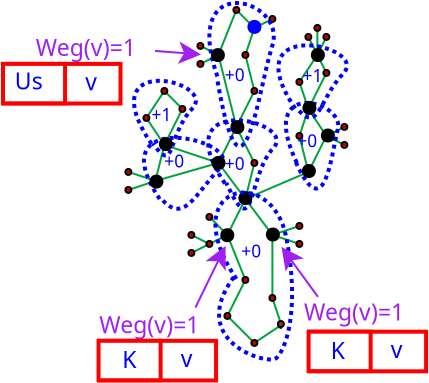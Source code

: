 <?xml version="1.0" encoding="UTF-8"?>
<dia:diagram xmlns:dia="http://www.lysator.liu.se/~alla/dia/">
  <dia:layer name="Background" visible="true" active="true">
    <dia:group>
      <dia:object type="Standard - Polygon" version="0" id="O0">
        <dia:attribute name="obj_pos">
          <dia:point val="6.75,17.1"/>
        </dia:attribute>
        <dia:attribute name="obj_bb">
          <dia:rectangle val="5.339,9.805;8.16,17.164"/>
        </dia:attribute>
        <dia:attribute name="poly_points">
          <dia:point val="6.75,17.1"/>
          <dia:point val="5.4,15.75"/>
          <dia:point val="6.3,13.95"/>
          <dia:point val="5.4,11.7"/>
          <dia:point val="6.3,9.9"/>
          <dia:point val="7.65,11.7"/>
          <dia:point val="7.65,14.85"/>
          <dia:point val="8.1,16.2"/>
        </dia:attribute>
        <dia:attribute name="line_color">
          <dia:color val="#00a33d"/>
        </dia:attribute>
        <dia:attribute name="show_background">
          <dia:boolean val="false"/>
        </dia:attribute>
      </dia:object>
      <dia:object type="Standard - PolyLine" version="0" id="O1">
        <dia:attribute name="obj_pos">
          <dia:point val="9.45,16.65"/>
        </dia:attribute>
        <dia:attribute name="obj_bb">
          <dia:rectangle val="8.072,15.231;9.519,16.713"/>
        </dia:attribute>
        <dia:attribute name="poly_points">
          <dia:point val="9.45,16.65"/>
          <dia:point val="8.1,16.2"/>
          <dia:point val="9.45,15.3"/>
        </dia:attribute>
        <dia:attribute name="line_color">
          <dia:color val="#00a33d"/>
        </dia:attribute>
      </dia:object>
      <dia:object type="Standard - PolyLine" version="0" id="O2">
        <dia:attribute name="obj_pos">
          <dia:point val="9,12.15"/>
        </dia:attribute>
        <dia:attribute name="obj_bb">
          <dia:rectangle val="7.634,11.187;9.063,12.213"/>
        </dia:attribute>
        <dia:attribute name="poly_points">
          <dia:point val="9,12.15"/>
          <dia:point val="7.65,11.7"/>
          <dia:point val="9,11.25"/>
        </dia:attribute>
        <dia:attribute name="line_color">
          <dia:color val="#00a33d"/>
        </dia:attribute>
      </dia:object>
      <dia:object type="Standard - PolyLine" version="0" id="O3">
        <dia:attribute name="obj_pos">
          <dia:point val="3.6,11.7"/>
        </dia:attribute>
        <dia:attribute name="obj_bb">
          <dia:rectangle val="3.533,10.729;5.484,12.195"/>
        </dia:attribute>
        <dia:attribute name="poly_points">
          <dia:point val="3.6,11.7"/>
          <dia:point val="4.5,12.15"/>
          <dia:point val="5.4,11.7"/>
          <dia:point val="4.5,10.8"/>
        </dia:attribute>
        <dia:attribute name="line_color">
          <dia:color val="#00a33d"/>
        </dia:attribute>
      </dia:object>
      <dia:object type="Standard - Line" version="0" id="O4">
        <dia:attribute name="obj_pos">
          <dia:point val="3.6,12.6"/>
        </dia:attribute>
        <dia:attribute name="obj_bb">
          <dia:rectangle val="3.533,12.083;4.567,12.667"/>
        </dia:attribute>
        <dia:attribute name="conn_endpoints">
          <dia:point val="3.6,12.6"/>
          <dia:point val="4.5,12.15"/>
        </dia:attribute>
        <dia:attribute name="numcp">
          <dia:int val="1"/>
        </dia:attribute>
        <dia:attribute name="line_color">
          <dia:color val="#00a33d"/>
        </dia:attribute>
      </dia:object>
      <dia:object type="Standard - PolyLine" version="0" id="O5">
        <dia:attribute name="obj_pos">
          <dia:point val="6.3,9.9"/>
        </dia:attribute>
        <dia:attribute name="obj_bb">
          <dia:rectangle val="4.905,5.287;10.408,9.986"/>
        </dia:attribute>
        <dia:attribute name="poly_points">
          <dia:point val="6.3,9.9"/>
          <dia:point val="4.95,8.1"/>
          <dia:point val="5.85,6.3"/>
          <dia:point val="6.75,8.1"/>
          <dia:point val="6.3,9.9"/>
          <dia:point val="9.45,8.55"/>
          <dia:point val="10.35,6.75"/>
          <dia:point val="9.45,5.4"/>
          <dia:point val="9,6.75"/>
          <dia:point val="9.45,8.55"/>
        </dia:attribute>
        <dia:attribute name="line_color">
          <dia:color val="#00a33d"/>
        </dia:attribute>
      </dia:object>
      <dia:object type="Standard - Polygon" version="0" id="O6">
        <dia:attribute name="obj_pos">
          <dia:point val="4.95,8.1"/>
        </dia:attribute>
        <dia:attribute name="obj_bb">
          <dia:rectangle val="1.73,7.135;5.119,9.072"/>
        </dia:attribute>
        <dia:attribute name="poly_points">
          <dia:point val="4.95,8.1"/>
          <dia:point val="2.25,7.2"/>
          <dia:point val="1.8,9"/>
        </dia:attribute>
        <dia:attribute name="line_color">
          <dia:color val="#00a33d"/>
        </dia:attribute>
        <dia:attribute name="show_background">
          <dia:boolean val="false"/>
        </dia:attribute>
      </dia:object>
      <dia:object type="Standard - PolyLine" version="0" id="O7">
        <dia:attribute name="obj_pos">
          <dia:point val="0.45,8.55"/>
        </dia:attribute>
        <dia:attribute name="obj_bb">
          <dia:rectangle val="0.387,8.487;1.816,9.513"/>
        </dia:attribute>
        <dia:attribute name="poly_points">
          <dia:point val="0.45,8.55"/>
          <dia:point val="1.8,9"/>
          <dia:point val="0.45,9.45"/>
        </dia:attribute>
        <dia:attribute name="line_color">
          <dia:color val="#00a33d"/>
        </dia:attribute>
      </dia:object>
      <dia:object type="Standard - Polygon" version="0" id="O8">
        <dia:attribute name="obj_pos">
          <dia:point val="2.25,7.2"/>
        </dia:attribute>
        <dia:attribute name="obj_bb">
          <dia:rectangle val="1.29,4.421;3.211,7.299"/>
        </dia:attribute>
        <dia:attribute name="poly_points">
          <dia:point val="2.25,7.2"/>
          <dia:point val="3.15,5.4"/>
          <dia:point val="2.25,4.5"/>
          <dia:point val="1.35,5.85"/>
        </dia:attribute>
        <dia:attribute name="line_color">
          <dia:color val="#00a33d"/>
        </dia:attribute>
        <dia:attribute name="show_background">
          <dia:boolean val="false"/>
        </dia:attribute>
      </dia:object>
      <dia:object type="Standard - Polygon" version="0" id="O9">
        <dia:attribute name="obj_pos">
          <dia:point val="5.85,6.3"/>
        </dia:attribute>
        <dia:attribute name="obj_bb">
          <dia:rectangle val="4.898,0.361;6.807,6.443"/>
        </dia:attribute>
        <dia:attribute name="poly_points">
          <dia:point val="5.85,6.3"/>
          <dia:point val="6.75,4.5"/>
          <dia:point val="6.3,2.7"/>
          <dia:point val="6.75,1.35"/>
          <dia:point val="5.85,0.45"/>
          <dia:point val="4.95,2.7"/>
        </dia:attribute>
        <dia:attribute name="line_color">
          <dia:color val="#00a33d"/>
        </dia:attribute>
        <dia:attribute name="show_background">
          <dia:boolean val="false"/>
        </dia:attribute>
      </dia:object>
      <dia:object type="Standard - Polygon" version="0" id="O10">
        <dia:attribute name="obj_pos">
          <dia:point val="9.45,5.4"/>
        </dia:attribute>
        <dia:attribute name="obj_bb">
          <dia:rectangle val="8.945,2.601;10.406,5.53"/>
        </dia:attribute>
        <dia:attribute name="poly_points">
          <dia:point val="9.45,5.4"/>
          <dia:point val="10.35,3.6"/>
          <dia:point val="9.9,2.7"/>
          <dia:point val="9,4.05"/>
        </dia:attribute>
        <dia:attribute name="line_color">
          <dia:color val="#00a33d"/>
        </dia:attribute>
        <dia:attribute name="show_background">
          <dia:boolean val="false"/>
        </dia:attribute>
      </dia:object>
      <dia:object type="Standard - PolyLine" version="0" id="O11">
        <dia:attribute name="obj_pos">
          <dia:point val="4.05,2.25"/>
        </dia:attribute>
        <dia:attribute name="obj_bb">
          <dia:rectangle val="3.983,2.183;4.972,3.217"/>
        </dia:attribute>
        <dia:attribute name="poly_points">
          <dia:point val="4.05,2.25"/>
          <dia:point val="4.95,2.7"/>
          <dia:point val="4.05,3.15"/>
        </dia:attribute>
        <dia:attribute name="line_color">
          <dia:color val="#00a33d"/>
        </dia:attribute>
      </dia:object>
      <dia:object type="Standard - Line" version="0" id="O12">
        <dia:attribute name="obj_pos">
          <dia:point val="6.75,1.35"/>
        </dia:attribute>
        <dia:attribute name="obj_bb">
          <dia:rectangle val="6.683,0.833;7.717,1.417"/>
        </dia:attribute>
        <dia:attribute name="conn_endpoints">
          <dia:point val="6.75,1.35"/>
          <dia:point val="7.65,0.9"/>
        </dia:attribute>
        <dia:attribute name="numcp">
          <dia:int val="1"/>
        </dia:attribute>
        <dia:attribute name="line_color">
          <dia:color val="#00a33d"/>
        </dia:attribute>
      </dia:object>
      <dia:object type="Standard - PolyLine" version="0" id="O13">
        <dia:attribute name="obj_pos">
          <dia:point val="9.45,1.8"/>
        </dia:attribute>
        <dia:attribute name="obj_bb">
          <dia:rectangle val="9.383,1.3;9.95,2.722"/>
        </dia:attribute>
        <dia:attribute name="poly_points">
          <dia:point val="9.45,1.8"/>
          <dia:point val="9.9,2.7"/>
          <dia:point val="9.9,1.35"/>
        </dia:attribute>
        <dia:attribute name="line_color">
          <dia:color val="#00a33d"/>
        </dia:attribute>
      </dia:object>
      <dia:object type="Standard - Line" version="0" id="O14">
        <dia:attribute name="obj_pos">
          <dia:point val="10.35,1.8"/>
        </dia:attribute>
        <dia:attribute name="obj_bb">
          <dia:rectangle val="9.833,1.733;10.417,2.767"/>
        </dia:attribute>
        <dia:attribute name="conn_endpoints">
          <dia:point val="10.35,1.8"/>
          <dia:point val="9.9,2.7"/>
        </dia:attribute>
        <dia:attribute name="numcp">
          <dia:int val="1"/>
        </dia:attribute>
        <dia:attribute name="line_color">
          <dia:color val="#00a33d"/>
        </dia:attribute>
      </dia:object>
      <dia:object type="Standard - PolyLine" version="0" id="O15">
        <dia:attribute name="obj_pos">
          <dia:point val="11.25,6.3"/>
        </dia:attribute>
        <dia:attribute name="obj_bb">
          <dia:rectangle val="10.328,6.233;11.317,7.267"/>
        </dia:attribute>
        <dia:attribute name="poly_points">
          <dia:point val="11.25,6.3"/>
          <dia:point val="10.35,6.75"/>
          <dia:point val="11.25,7.2"/>
        </dia:attribute>
        <dia:attribute name="line_color">
          <dia:color val="#00a33d"/>
        </dia:attribute>
      </dia:object>
    </dia:group>
    <dia:group>
      <dia:object type="Standard - Ellipse" version="0" id="O16">
        <dia:attribute name="obj_pos">
          <dia:point val="6.6,16.95"/>
        </dia:attribute>
        <dia:attribute name="obj_bb">
          <dia:rectangle val="6.55,16.9;6.95,17.3"/>
        </dia:attribute>
        <dia:attribute name="elem_corner">
          <dia:point val="6.6,16.95"/>
        </dia:attribute>
        <dia:attribute name="elem_width">
          <dia:real val="0.3"/>
        </dia:attribute>
        <dia:attribute name="elem_height">
          <dia:real val="0.3"/>
        </dia:attribute>
        <dia:attribute name="inner_color">
          <dia:color val="#bf0000"/>
        </dia:attribute>
      </dia:object>
      <dia:object type="Standard - Ellipse" version="0" id="O17">
        <dia:attribute name="obj_pos">
          <dia:point val="7.95,16.05"/>
        </dia:attribute>
        <dia:attribute name="obj_bb">
          <dia:rectangle val="7.9,16;8.3,16.4"/>
        </dia:attribute>
        <dia:attribute name="elem_corner">
          <dia:point val="7.95,16.05"/>
        </dia:attribute>
        <dia:attribute name="elem_width">
          <dia:real val="0.3"/>
        </dia:attribute>
        <dia:attribute name="elem_height">
          <dia:real val="0.3"/>
        </dia:attribute>
        <dia:attribute name="inner_color">
          <dia:color val="#bf0000"/>
        </dia:attribute>
      </dia:object>
      <dia:object type="Standard - Ellipse" version="0" id="O18">
        <dia:attribute name="obj_pos">
          <dia:point val="9.3,16.5"/>
        </dia:attribute>
        <dia:attribute name="obj_bb">
          <dia:rectangle val="9.25,16.45;9.65,16.85"/>
        </dia:attribute>
        <dia:attribute name="elem_corner">
          <dia:point val="9.3,16.5"/>
        </dia:attribute>
        <dia:attribute name="elem_width">
          <dia:real val="0.3"/>
        </dia:attribute>
        <dia:attribute name="elem_height">
          <dia:real val="0.3"/>
        </dia:attribute>
        <dia:attribute name="inner_color">
          <dia:color val="#bf0000"/>
        </dia:attribute>
      </dia:object>
      <dia:object type="Standard - Ellipse" version="0" id="O19">
        <dia:attribute name="obj_pos">
          <dia:point val="9.3,15.15"/>
        </dia:attribute>
        <dia:attribute name="obj_bb">
          <dia:rectangle val="9.25,15.1;9.65,15.5"/>
        </dia:attribute>
        <dia:attribute name="elem_corner">
          <dia:point val="9.3,15.15"/>
        </dia:attribute>
        <dia:attribute name="elem_width">
          <dia:real val="0.3"/>
        </dia:attribute>
        <dia:attribute name="elem_height">
          <dia:real val="0.3"/>
        </dia:attribute>
        <dia:attribute name="inner_color">
          <dia:color val="#bf0000"/>
        </dia:attribute>
      </dia:object>
      <dia:object type="Standard - Ellipse" version="0" id="O20">
        <dia:attribute name="obj_pos">
          <dia:point val="7.5,14.7"/>
        </dia:attribute>
        <dia:attribute name="obj_bb">
          <dia:rectangle val="7.45,14.65;7.85,15.05"/>
        </dia:attribute>
        <dia:attribute name="elem_corner">
          <dia:point val="7.5,14.7"/>
        </dia:attribute>
        <dia:attribute name="elem_width">
          <dia:real val="0.3"/>
        </dia:attribute>
        <dia:attribute name="elem_height">
          <dia:real val="0.3"/>
        </dia:attribute>
        <dia:attribute name="inner_color">
          <dia:color val="#bf0000"/>
        </dia:attribute>
      </dia:object>
      <dia:object type="Standard - Ellipse" version="0" id="O21">
        <dia:attribute name="obj_pos">
          <dia:point val="7.5,11.55"/>
        </dia:attribute>
        <dia:attribute name="obj_bb">
          <dia:rectangle val="7.45,11.5;7.85,11.9"/>
        </dia:attribute>
        <dia:attribute name="elem_corner">
          <dia:point val="7.5,11.55"/>
        </dia:attribute>
        <dia:attribute name="elem_width">
          <dia:real val="0.3"/>
        </dia:attribute>
        <dia:attribute name="elem_height">
          <dia:real val="0.3"/>
        </dia:attribute>
        <dia:attribute name="inner_color">
          <dia:color val="#bf0000"/>
        </dia:attribute>
      </dia:object>
      <dia:object type="Standard - Ellipse" version="0" id="O22">
        <dia:attribute name="obj_pos">
          <dia:point val="8.85,12"/>
        </dia:attribute>
        <dia:attribute name="obj_bb">
          <dia:rectangle val="8.8,11.95;9.2,12.35"/>
        </dia:attribute>
        <dia:attribute name="elem_corner">
          <dia:point val="8.85,12"/>
        </dia:attribute>
        <dia:attribute name="elem_width">
          <dia:real val="0.3"/>
        </dia:attribute>
        <dia:attribute name="elem_height">
          <dia:real val="0.3"/>
        </dia:attribute>
        <dia:attribute name="inner_color">
          <dia:color val="#bf0000"/>
        </dia:attribute>
      </dia:object>
      <dia:object type="Standard - Ellipse" version="0" id="O23">
        <dia:attribute name="obj_pos">
          <dia:point val="8.85,11.1"/>
        </dia:attribute>
        <dia:attribute name="obj_bb">
          <dia:rectangle val="8.8,11.05;9.2,11.45"/>
        </dia:attribute>
        <dia:attribute name="elem_corner">
          <dia:point val="8.85,11.1"/>
        </dia:attribute>
        <dia:attribute name="elem_width">
          <dia:real val="0.3"/>
        </dia:attribute>
        <dia:attribute name="elem_height">
          <dia:real val="0.3"/>
        </dia:attribute>
        <dia:attribute name="inner_color">
          <dia:color val="#bf0000"/>
        </dia:attribute>
      </dia:object>
      <dia:object type="Standard - Ellipse" version="0" id="O24">
        <dia:attribute name="obj_pos">
          <dia:point val="5.25,15.6"/>
        </dia:attribute>
        <dia:attribute name="obj_bb">
          <dia:rectangle val="5.2,15.55;5.6,15.95"/>
        </dia:attribute>
        <dia:attribute name="elem_corner">
          <dia:point val="5.25,15.6"/>
        </dia:attribute>
        <dia:attribute name="elem_width">
          <dia:real val="0.3"/>
        </dia:attribute>
        <dia:attribute name="elem_height">
          <dia:real val="0.3"/>
        </dia:attribute>
        <dia:attribute name="inner_color">
          <dia:color val="#bf0000"/>
        </dia:attribute>
      </dia:object>
      <dia:object type="Standard - Ellipse" version="0" id="O25">
        <dia:attribute name="obj_pos">
          <dia:point val="6.15,13.8"/>
        </dia:attribute>
        <dia:attribute name="obj_bb">
          <dia:rectangle val="6.1,13.75;6.5,14.15"/>
        </dia:attribute>
        <dia:attribute name="elem_corner">
          <dia:point val="6.15,13.8"/>
        </dia:attribute>
        <dia:attribute name="elem_width">
          <dia:real val="0.3"/>
        </dia:attribute>
        <dia:attribute name="elem_height">
          <dia:real val="0.3"/>
        </dia:attribute>
        <dia:attribute name="inner_color">
          <dia:color val="#bf0000"/>
        </dia:attribute>
      </dia:object>
      <dia:object type="Standard - Ellipse" version="0" id="O26">
        <dia:attribute name="obj_pos">
          <dia:point val="5.25,11.55"/>
        </dia:attribute>
        <dia:attribute name="obj_bb">
          <dia:rectangle val="5.2,11.5;5.6,11.9"/>
        </dia:attribute>
        <dia:attribute name="elem_corner">
          <dia:point val="5.25,11.55"/>
        </dia:attribute>
        <dia:attribute name="elem_width">
          <dia:real val="0.3"/>
        </dia:attribute>
        <dia:attribute name="elem_height">
          <dia:real val="0.3"/>
        </dia:attribute>
        <dia:attribute name="inner_color">
          <dia:color val="#bf0000"/>
        </dia:attribute>
      </dia:object>
      <dia:object type="Standard - Ellipse" version="0" id="O27">
        <dia:attribute name="obj_pos">
          <dia:point val="4.35,10.65"/>
        </dia:attribute>
        <dia:attribute name="obj_bb">
          <dia:rectangle val="4.3,10.6;4.7,11"/>
        </dia:attribute>
        <dia:attribute name="elem_corner">
          <dia:point val="4.35,10.65"/>
        </dia:attribute>
        <dia:attribute name="elem_width">
          <dia:real val="0.3"/>
        </dia:attribute>
        <dia:attribute name="elem_height">
          <dia:real val="0.3"/>
        </dia:attribute>
        <dia:attribute name="inner_color">
          <dia:color val="#bf0000"/>
        </dia:attribute>
      </dia:object>
      <dia:object type="Standard - Ellipse" version="0" id="O28">
        <dia:attribute name="obj_pos">
          <dia:point val="3.45,11.55"/>
        </dia:attribute>
        <dia:attribute name="obj_bb">
          <dia:rectangle val="3.4,11.5;3.8,11.9"/>
        </dia:attribute>
        <dia:attribute name="elem_corner">
          <dia:point val="3.45,11.55"/>
        </dia:attribute>
        <dia:attribute name="elem_width">
          <dia:real val="0.3"/>
        </dia:attribute>
        <dia:attribute name="elem_height">
          <dia:real val="0.3"/>
        </dia:attribute>
        <dia:attribute name="inner_color">
          <dia:color val="#bf0000"/>
        </dia:attribute>
      </dia:object>
      <dia:object type="Standard - Ellipse" version="0" id="O29">
        <dia:attribute name="obj_pos">
          <dia:point val="3.45,12.45"/>
        </dia:attribute>
        <dia:attribute name="obj_bb">
          <dia:rectangle val="3.4,12.4;3.8,12.8"/>
        </dia:attribute>
        <dia:attribute name="elem_corner">
          <dia:point val="3.45,12.45"/>
        </dia:attribute>
        <dia:attribute name="elem_width">
          <dia:real val="0.3"/>
        </dia:attribute>
        <dia:attribute name="elem_height">
          <dia:real val="0.3"/>
        </dia:attribute>
        <dia:attribute name="inner_color">
          <dia:color val="#bf0000"/>
        </dia:attribute>
      </dia:object>
      <dia:object type="Standard - Ellipse" version="0" id="O30">
        <dia:attribute name="obj_pos">
          <dia:point val="6.15,9.75"/>
        </dia:attribute>
        <dia:attribute name="obj_bb">
          <dia:rectangle val="6.1,9.7;6.5,10.1"/>
        </dia:attribute>
        <dia:attribute name="elem_corner">
          <dia:point val="6.15,9.75"/>
        </dia:attribute>
        <dia:attribute name="elem_width">
          <dia:real val="0.3"/>
        </dia:attribute>
        <dia:attribute name="elem_height">
          <dia:real val="0.3"/>
        </dia:attribute>
        <dia:attribute name="inner_color">
          <dia:color val="#bf0000"/>
        </dia:attribute>
      </dia:object>
      <dia:object type="Standard - Ellipse" version="0" id="O31">
        <dia:attribute name="obj_pos">
          <dia:point val="9.3,8.4"/>
        </dia:attribute>
        <dia:attribute name="obj_bb">
          <dia:rectangle val="9.25,8.35;9.65,8.75"/>
        </dia:attribute>
        <dia:attribute name="elem_corner">
          <dia:point val="9.3,8.4"/>
        </dia:attribute>
        <dia:attribute name="elem_width">
          <dia:real val="0.3"/>
        </dia:attribute>
        <dia:attribute name="elem_height">
          <dia:real val="0.3"/>
        </dia:attribute>
        <dia:attribute name="inner_color">
          <dia:color val="#bf0000"/>
        </dia:attribute>
      </dia:object>
      <dia:object type="Standard - Ellipse" version="0" id="O32">
        <dia:attribute name="obj_pos">
          <dia:point val="10.2,6.6"/>
        </dia:attribute>
        <dia:attribute name="obj_bb">
          <dia:rectangle val="10.15,6.55;10.55,6.95"/>
        </dia:attribute>
        <dia:attribute name="elem_corner">
          <dia:point val="10.2,6.6"/>
        </dia:attribute>
        <dia:attribute name="elem_width">
          <dia:real val="0.3"/>
        </dia:attribute>
        <dia:attribute name="elem_height">
          <dia:real val="0.3"/>
        </dia:attribute>
        <dia:attribute name="inner_color">
          <dia:color val="#bf0000"/>
        </dia:attribute>
      </dia:object>
      <dia:object type="Standard - Ellipse" version="0" id="O33">
        <dia:attribute name="obj_pos">
          <dia:point val="11.1,7.05"/>
        </dia:attribute>
        <dia:attribute name="obj_bb">
          <dia:rectangle val="11.05,7;11.45,7.4"/>
        </dia:attribute>
        <dia:attribute name="elem_corner">
          <dia:point val="11.1,7.05"/>
        </dia:attribute>
        <dia:attribute name="elem_width">
          <dia:real val="0.3"/>
        </dia:attribute>
        <dia:attribute name="elem_height">
          <dia:real val="0.3"/>
        </dia:attribute>
        <dia:attribute name="inner_color">
          <dia:color val="#bf0000"/>
        </dia:attribute>
      </dia:object>
      <dia:object type="Standard - Ellipse" version="0" id="O34">
        <dia:attribute name="obj_pos">
          <dia:point val="11.1,6.15"/>
        </dia:attribute>
        <dia:attribute name="obj_bb">
          <dia:rectangle val="11.05,6.1;11.45,6.5"/>
        </dia:attribute>
        <dia:attribute name="elem_corner">
          <dia:point val="11.1,6.15"/>
        </dia:attribute>
        <dia:attribute name="elem_width">
          <dia:real val="0.3"/>
        </dia:attribute>
        <dia:attribute name="elem_height">
          <dia:real val="0.3"/>
        </dia:attribute>
        <dia:attribute name="inner_color">
          <dia:color val="#bf0000"/>
        </dia:attribute>
      </dia:object>
      <dia:object type="Standard - Ellipse" version="0" id="O35">
        <dia:attribute name="obj_pos">
          <dia:point val="8.85,6.6"/>
        </dia:attribute>
        <dia:attribute name="obj_bb">
          <dia:rectangle val="8.8,6.55;9.2,6.95"/>
        </dia:attribute>
        <dia:attribute name="elem_corner">
          <dia:point val="8.85,6.6"/>
        </dia:attribute>
        <dia:attribute name="elem_width">
          <dia:real val="0.3"/>
        </dia:attribute>
        <dia:attribute name="elem_height">
          <dia:real val="0.3"/>
        </dia:attribute>
        <dia:attribute name="inner_color">
          <dia:color val="#bf0000"/>
        </dia:attribute>
      </dia:object>
      <dia:object type="Standard - Ellipse" version="0" id="O36">
        <dia:attribute name="obj_pos">
          <dia:point val="9.3,5.25"/>
        </dia:attribute>
        <dia:attribute name="obj_bb">
          <dia:rectangle val="9.25,5.2;9.65,5.6"/>
        </dia:attribute>
        <dia:attribute name="elem_corner">
          <dia:point val="9.3,5.25"/>
        </dia:attribute>
        <dia:attribute name="elem_width">
          <dia:real val="0.3"/>
        </dia:attribute>
        <dia:attribute name="elem_height">
          <dia:real val="0.3"/>
        </dia:attribute>
        <dia:attribute name="inner_color">
          <dia:color val="#bf0000"/>
        </dia:attribute>
      </dia:object>
      <dia:object type="Standard - Ellipse" version="0" id="O37">
        <dia:attribute name="obj_pos">
          <dia:point val="8.85,3.9"/>
        </dia:attribute>
        <dia:attribute name="obj_bb">
          <dia:rectangle val="8.8,3.85;9.2,4.25"/>
        </dia:attribute>
        <dia:attribute name="elem_corner">
          <dia:point val="8.85,3.9"/>
        </dia:attribute>
        <dia:attribute name="elem_width">
          <dia:real val="0.3"/>
        </dia:attribute>
        <dia:attribute name="elem_height">
          <dia:real val="0.3"/>
        </dia:attribute>
        <dia:attribute name="inner_color">
          <dia:color val="#bf0000"/>
        </dia:attribute>
      </dia:object>
      <dia:object type="Standard - Ellipse" version="0" id="O38">
        <dia:attribute name="obj_pos">
          <dia:point val="10.2,3.45"/>
        </dia:attribute>
        <dia:attribute name="obj_bb">
          <dia:rectangle val="10.15,3.4;10.55,3.8"/>
        </dia:attribute>
        <dia:attribute name="elem_corner">
          <dia:point val="10.2,3.45"/>
        </dia:attribute>
        <dia:attribute name="elem_width">
          <dia:real val="0.3"/>
        </dia:attribute>
        <dia:attribute name="elem_height">
          <dia:real val="0.3"/>
        </dia:attribute>
        <dia:attribute name="inner_color">
          <dia:color val="#bf0000"/>
        </dia:attribute>
      </dia:object>
      <dia:object type="Standard - Ellipse" version="0" id="O39">
        <dia:attribute name="obj_pos">
          <dia:point val="9.75,2.55"/>
        </dia:attribute>
        <dia:attribute name="obj_bb">
          <dia:rectangle val="9.7,2.5;10.1,2.9"/>
        </dia:attribute>
        <dia:attribute name="elem_corner">
          <dia:point val="9.75,2.55"/>
        </dia:attribute>
        <dia:attribute name="elem_width">
          <dia:real val="0.3"/>
        </dia:attribute>
        <dia:attribute name="elem_height">
          <dia:real val="0.3"/>
        </dia:attribute>
        <dia:attribute name="inner_color">
          <dia:color val="#bf0000"/>
        </dia:attribute>
      </dia:object>
      <dia:object type="Standard - Ellipse" version="0" id="O40">
        <dia:attribute name="obj_pos">
          <dia:point val="10.2,1.65"/>
        </dia:attribute>
        <dia:attribute name="obj_bb">
          <dia:rectangle val="10.15,1.6;10.55,2"/>
        </dia:attribute>
        <dia:attribute name="elem_corner">
          <dia:point val="10.2,1.65"/>
        </dia:attribute>
        <dia:attribute name="elem_width">
          <dia:real val="0.3"/>
        </dia:attribute>
        <dia:attribute name="elem_height">
          <dia:real val="0.3"/>
        </dia:attribute>
        <dia:attribute name="inner_color">
          <dia:color val="#bf0000"/>
        </dia:attribute>
      </dia:object>
      <dia:object type="Standard - Ellipse" version="0" id="O41">
        <dia:attribute name="obj_pos">
          <dia:point val="9.75,1.2"/>
        </dia:attribute>
        <dia:attribute name="obj_bb">
          <dia:rectangle val="9.7,1.15;10.1,1.55"/>
        </dia:attribute>
        <dia:attribute name="elem_corner">
          <dia:point val="9.75,1.2"/>
        </dia:attribute>
        <dia:attribute name="elem_width">
          <dia:real val="0.3"/>
        </dia:attribute>
        <dia:attribute name="elem_height">
          <dia:real val="0.3"/>
        </dia:attribute>
        <dia:attribute name="inner_color">
          <dia:color val="#bf0000"/>
        </dia:attribute>
      </dia:object>
      <dia:object type="Standard - Ellipse" version="0" id="O42">
        <dia:attribute name="obj_pos">
          <dia:point val="9.3,1.65"/>
        </dia:attribute>
        <dia:attribute name="obj_bb">
          <dia:rectangle val="9.25,1.6;9.65,2"/>
        </dia:attribute>
        <dia:attribute name="elem_corner">
          <dia:point val="9.3,1.65"/>
        </dia:attribute>
        <dia:attribute name="elem_width">
          <dia:real val="0.3"/>
        </dia:attribute>
        <dia:attribute name="elem_height">
          <dia:real val="0.3"/>
        </dia:attribute>
        <dia:attribute name="inner_color">
          <dia:color val="#bf0000"/>
        </dia:attribute>
      </dia:object>
      <dia:object type="Standard - Ellipse" version="0" id="O43">
        <dia:attribute name="obj_pos">
          <dia:point val="4.8,7.95"/>
        </dia:attribute>
        <dia:attribute name="obj_bb">
          <dia:rectangle val="4.75,7.9;5.15,8.3"/>
        </dia:attribute>
        <dia:attribute name="elem_corner">
          <dia:point val="4.8,7.95"/>
        </dia:attribute>
        <dia:attribute name="elem_width">
          <dia:real val="0.3"/>
        </dia:attribute>
        <dia:attribute name="elem_height">
          <dia:real val="0.3"/>
        </dia:attribute>
        <dia:attribute name="inner_color">
          <dia:color val="#bf0000"/>
        </dia:attribute>
      </dia:object>
      <dia:object type="Standard - Ellipse" version="0" id="O44">
        <dia:attribute name="obj_pos">
          <dia:point val="6.6,7.95"/>
        </dia:attribute>
        <dia:attribute name="obj_bb">
          <dia:rectangle val="6.55,7.9;6.95,8.3"/>
        </dia:attribute>
        <dia:attribute name="elem_corner">
          <dia:point val="6.6,7.95"/>
        </dia:attribute>
        <dia:attribute name="elem_width">
          <dia:real val="0.3"/>
        </dia:attribute>
        <dia:attribute name="elem_height">
          <dia:real val="0.3"/>
        </dia:attribute>
        <dia:attribute name="inner_color">
          <dia:color val="#bf0000"/>
        </dia:attribute>
      </dia:object>
      <dia:object type="Standard - Ellipse" version="0" id="O45">
        <dia:attribute name="obj_pos">
          <dia:point val="5.7,6.15"/>
        </dia:attribute>
        <dia:attribute name="obj_bb">
          <dia:rectangle val="5.65,6.1;6.05,6.5"/>
        </dia:attribute>
        <dia:attribute name="elem_corner">
          <dia:point val="5.7,6.15"/>
        </dia:attribute>
        <dia:attribute name="elem_width">
          <dia:real val="0.3"/>
        </dia:attribute>
        <dia:attribute name="elem_height">
          <dia:real val="0.3"/>
        </dia:attribute>
        <dia:attribute name="inner_color">
          <dia:color val="#bf0000"/>
        </dia:attribute>
      </dia:object>
      <dia:object type="Standard - Ellipse" version="0" id="O46">
        <dia:attribute name="obj_pos">
          <dia:point val="6.6,4.35"/>
        </dia:attribute>
        <dia:attribute name="obj_bb">
          <dia:rectangle val="6.55,4.3;6.95,4.7"/>
        </dia:attribute>
        <dia:attribute name="elem_corner">
          <dia:point val="6.6,4.35"/>
        </dia:attribute>
        <dia:attribute name="elem_width">
          <dia:real val="0.3"/>
        </dia:attribute>
        <dia:attribute name="elem_height">
          <dia:real val="0.3"/>
        </dia:attribute>
        <dia:attribute name="inner_color">
          <dia:color val="#bf0000"/>
        </dia:attribute>
      </dia:object>
      <dia:object type="Standard - Ellipse" version="0" id="O47">
        <dia:attribute name="obj_pos">
          <dia:point val="6.15,2.55"/>
        </dia:attribute>
        <dia:attribute name="obj_bb">
          <dia:rectangle val="6.1,2.5;6.5,2.9"/>
        </dia:attribute>
        <dia:attribute name="elem_corner">
          <dia:point val="6.15,2.55"/>
        </dia:attribute>
        <dia:attribute name="elem_width">
          <dia:real val="0.3"/>
        </dia:attribute>
        <dia:attribute name="elem_height">
          <dia:real val="0.3"/>
        </dia:attribute>
        <dia:attribute name="inner_color">
          <dia:color val="#bf0000"/>
        </dia:attribute>
      </dia:object>
      <dia:object type="Standard - Ellipse" version="0" id="O48">
        <dia:attribute name="obj_pos">
          <dia:point val="6.6,1.2"/>
        </dia:attribute>
        <dia:attribute name="obj_bb">
          <dia:rectangle val="6.55,1.15;6.95,1.55"/>
        </dia:attribute>
        <dia:attribute name="elem_corner">
          <dia:point val="6.6,1.2"/>
        </dia:attribute>
        <dia:attribute name="elem_width">
          <dia:real val="0.3"/>
        </dia:attribute>
        <dia:attribute name="elem_height">
          <dia:real val="0.3"/>
        </dia:attribute>
        <dia:attribute name="inner_color">
          <dia:color val="#bf0000"/>
        </dia:attribute>
      </dia:object>
      <dia:object type="Standard - Ellipse" version="0" id="O49">
        <dia:attribute name="obj_pos">
          <dia:point val="7.5,0.75"/>
        </dia:attribute>
        <dia:attribute name="obj_bb">
          <dia:rectangle val="7.45,0.7;7.85,1.1"/>
        </dia:attribute>
        <dia:attribute name="elem_corner">
          <dia:point val="7.5,0.75"/>
        </dia:attribute>
        <dia:attribute name="elem_width">
          <dia:real val="0.3"/>
        </dia:attribute>
        <dia:attribute name="elem_height">
          <dia:real val="0.3"/>
        </dia:attribute>
        <dia:attribute name="inner_color">
          <dia:color val="#bf0000"/>
        </dia:attribute>
      </dia:object>
      <dia:object type="Standard - Ellipse" version="0" id="O50">
        <dia:attribute name="obj_pos">
          <dia:point val="5.7,0.3"/>
        </dia:attribute>
        <dia:attribute name="obj_bb">
          <dia:rectangle val="5.65,0.25;6.05,0.65"/>
        </dia:attribute>
        <dia:attribute name="elem_corner">
          <dia:point val="5.7,0.3"/>
        </dia:attribute>
        <dia:attribute name="elem_width">
          <dia:real val="0.3"/>
        </dia:attribute>
        <dia:attribute name="elem_height">
          <dia:real val="0.3"/>
        </dia:attribute>
        <dia:attribute name="inner_color">
          <dia:color val="#bf0000"/>
        </dia:attribute>
      </dia:object>
      <dia:object type="Standard - Ellipse" version="0" id="O51">
        <dia:attribute name="obj_pos">
          <dia:point val="4.8,2.55"/>
        </dia:attribute>
        <dia:attribute name="obj_bb">
          <dia:rectangle val="4.75,2.5;5.15,2.9"/>
        </dia:attribute>
        <dia:attribute name="elem_corner">
          <dia:point val="4.8,2.55"/>
        </dia:attribute>
        <dia:attribute name="elem_width">
          <dia:real val="0.3"/>
        </dia:attribute>
        <dia:attribute name="elem_height">
          <dia:real val="0.3"/>
        </dia:attribute>
        <dia:attribute name="inner_color">
          <dia:color val="#bf0000"/>
        </dia:attribute>
      </dia:object>
      <dia:object type="Standard - Ellipse" version="0" id="O52">
        <dia:attribute name="obj_pos">
          <dia:point val="3.9,2.1"/>
        </dia:attribute>
        <dia:attribute name="obj_bb">
          <dia:rectangle val="3.85,2.05;4.25,2.45"/>
        </dia:attribute>
        <dia:attribute name="elem_corner">
          <dia:point val="3.9,2.1"/>
        </dia:attribute>
        <dia:attribute name="elem_width">
          <dia:real val="0.3"/>
        </dia:attribute>
        <dia:attribute name="elem_height">
          <dia:real val="0.3"/>
        </dia:attribute>
        <dia:attribute name="inner_color">
          <dia:color val="#bf0000"/>
        </dia:attribute>
      </dia:object>
      <dia:object type="Standard - Ellipse" version="0" id="O53">
        <dia:attribute name="obj_pos">
          <dia:point val="3.9,3"/>
        </dia:attribute>
        <dia:attribute name="obj_bb">
          <dia:rectangle val="3.85,2.95;4.25,3.35"/>
        </dia:attribute>
        <dia:attribute name="elem_corner">
          <dia:point val="3.9,3"/>
        </dia:attribute>
        <dia:attribute name="elem_width">
          <dia:real val="0.3"/>
        </dia:attribute>
        <dia:attribute name="elem_height">
          <dia:real val="0.3"/>
        </dia:attribute>
        <dia:attribute name="inner_color">
          <dia:color val="#bf0000"/>
        </dia:attribute>
      </dia:object>
      <dia:object type="Standard - Ellipse" version="0" id="O54">
        <dia:attribute name="obj_pos">
          <dia:point val="2.1,4.35"/>
        </dia:attribute>
        <dia:attribute name="obj_bb">
          <dia:rectangle val="2.05,4.3;2.45,4.7"/>
        </dia:attribute>
        <dia:attribute name="elem_corner">
          <dia:point val="2.1,4.35"/>
        </dia:attribute>
        <dia:attribute name="elem_width">
          <dia:real val="0.3"/>
        </dia:attribute>
        <dia:attribute name="elem_height">
          <dia:real val="0.3"/>
        </dia:attribute>
        <dia:attribute name="inner_color">
          <dia:color val="#bf0000"/>
        </dia:attribute>
      </dia:object>
      <dia:object type="Standard - Ellipse" version="0" id="O55">
        <dia:attribute name="obj_pos">
          <dia:point val="1.2,5.7"/>
        </dia:attribute>
        <dia:attribute name="obj_bb">
          <dia:rectangle val="1.15,5.65;1.55,6.05"/>
        </dia:attribute>
        <dia:attribute name="elem_corner">
          <dia:point val="1.2,5.7"/>
        </dia:attribute>
        <dia:attribute name="elem_width">
          <dia:real val="0.3"/>
        </dia:attribute>
        <dia:attribute name="elem_height">
          <dia:real val="0.3"/>
        </dia:attribute>
        <dia:attribute name="inner_color">
          <dia:color val="#bf0000"/>
        </dia:attribute>
      </dia:object>
      <dia:object type="Standard - Ellipse" version="0" id="O56">
        <dia:attribute name="obj_pos">
          <dia:point val="3,5.25"/>
        </dia:attribute>
        <dia:attribute name="obj_bb">
          <dia:rectangle val="2.95,5.2;3.35,5.6"/>
        </dia:attribute>
        <dia:attribute name="elem_corner">
          <dia:point val="3,5.25"/>
        </dia:attribute>
        <dia:attribute name="elem_width">
          <dia:real val="0.3"/>
        </dia:attribute>
        <dia:attribute name="elem_height">
          <dia:real val="0.3"/>
        </dia:attribute>
        <dia:attribute name="inner_color">
          <dia:color val="#bf0000"/>
        </dia:attribute>
      </dia:object>
      <dia:object type="Standard - Ellipse" version="0" id="O57">
        <dia:attribute name="obj_pos">
          <dia:point val="2.1,7.05"/>
        </dia:attribute>
        <dia:attribute name="obj_bb">
          <dia:rectangle val="2.05,7.0;2.45,7.4"/>
        </dia:attribute>
        <dia:attribute name="elem_corner">
          <dia:point val="2.1,7.05"/>
        </dia:attribute>
        <dia:attribute name="elem_width">
          <dia:real val="0.3"/>
        </dia:attribute>
        <dia:attribute name="elem_height">
          <dia:real val="0.3"/>
        </dia:attribute>
        <dia:attribute name="inner_color">
          <dia:color val="#bf0000"/>
        </dia:attribute>
      </dia:object>
      <dia:object type="Standard - Ellipse" version="0" id="O58">
        <dia:attribute name="obj_pos">
          <dia:point val="1.65,8.85"/>
        </dia:attribute>
        <dia:attribute name="obj_bb">
          <dia:rectangle val="1.6,8.8;2,9.2"/>
        </dia:attribute>
        <dia:attribute name="elem_corner">
          <dia:point val="1.65,8.85"/>
        </dia:attribute>
        <dia:attribute name="elem_width">
          <dia:real val="0.3"/>
        </dia:attribute>
        <dia:attribute name="elem_height">
          <dia:real val="0.3"/>
        </dia:attribute>
        <dia:attribute name="inner_color">
          <dia:color val="#bf0000"/>
        </dia:attribute>
      </dia:object>
      <dia:object type="Standard - Ellipse" version="0" id="O59">
        <dia:attribute name="obj_pos">
          <dia:point val="0.3,8.4"/>
        </dia:attribute>
        <dia:attribute name="obj_bb">
          <dia:rectangle val="0.25,8.35;0.65,8.75"/>
        </dia:attribute>
        <dia:attribute name="elem_corner">
          <dia:point val="0.3,8.4"/>
        </dia:attribute>
        <dia:attribute name="elem_width">
          <dia:real val="0.3"/>
        </dia:attribute>
        <dia:attribute name="elem_height">
          <dia:real val="0.3"/>
        </dia:attribute>
        <dia:attribute name="inner_color">
          <dia:color val="#bf0000"/>
        </dia:attribute>
      </dia:object>
      <dia:object type="Standard - Ellipse" version="0" id="O60">
        <dia:attribute name="obj_pos">
          <dia:point val="0.3,9.3"/>
        </dia:attribute>
        <dia:attribute name="obj_bb">
          <dia:rectangle val="0.25,9.25;0.65,9.65"/>
        </dia:attribute>
        <dia:attribute name="elem_corner">
          <dia:point val="0.3,9.3"/>
        </dia:attribute>
        <dia:attribute name="elem_width">
          <dia:real val="0.3"/>
        </dia:attribute>
        <dia:attribute name="elem_height">
          <dia:real val="0.3"/>
        </dia:attribute>
        <dia:attribute name="inner_color">
          <dia:color val="#bf0000"/>
        </dia:attribute>
      </dia:object>
      <dia:object type="Standard - Ellipse" version="0" id="O61">
        <dia:attribute name="obj_pos">
          <dia:point val="4.35,12"/>
        </dia:attribute>
        <dia:attribute name="obj_bb">
          <dia:rectangle val="4.3,11.95;4.7,12.35"/>
        </dia:attribute>
        <dia:attribute name="elem_corner">
          <dia:point val="4.35,12"/>
        </dia:attribute>
        <dia:attribute name="elem_width">
          <dia:real val="0.3"/>
        </dia:attribute>
        <dia:attribute name="elem_height">
          <dia:real val="0.3"/>
        </dia:attribute>
        <dia:attribute name="inner_color">
          <dia:color val="#bf0000"/>
        </dia:attribute>
      </dia:object>
    </dia:group>
    <dia:object type="Standard - BezierLine" version="0" id="O62">
      <dia:attribute name="obj_pos">
        <dia:point val="1.606,7.15"/>
      </dia:attribute>
      <dia:attribute name="obj_bb">
        <dia:rectangle val="0.631,3.893;3.923,7.832"/>
      </dia:attribute>
      <dia:attribute name="bez_points">
        <dia:point val="1.606,7.15"/>
        <dia:point val="-1.55,2.475"/>
        <dia:point val="4.944,4"/>
        <dia:point val="3.65,5.375"/>
        <dia:point val="2.356,6.75"/>
        <dia:point val="2.825,8.75"/>
        <dia:point val="1.675,7.125"/>
      </dia:attribute>
      <dia:attribute name="corner_types">
        <dia:enum val="0"/>
        <dia:enum val="0"/>
        <dia:enum val="0"/>
      </dia:attribute>
      <dia:attribute name="line_color">
        <dia:color val="#0000ff"/>
      </dia:attribute>
      <dia:attribute name="line_width">
        <dia:real val="0.2"/>
      </dia:attribute>
      <dia:attribute name="line_style">
        <dia:enum val="4"/>
      </dia:attribute>
      <dia:attribute name="dashlength">
        <dia:real val="2"/>
      </dia:attribute>
    </dia:object>
    <dia:object type="Standard - BezierLine" version="0" id="O63">
      <dia:attribute name="obj_pos">
        <dia:point val="5.278,9.127"/>
      </dia:attribute>
      <dia:attribute name="obj_bb">
        <dia:rectangle val="4.34,5.869;7.964,10.483"/>
      </dia:attribute>
      <dia:attribute name="bez_points">
        <dia:point val="5.278,9.127"/>
        <dia:point val="2.122,4.452"/>
        <dia:point val="8.994,5.975"/>
        <dia:point val="7.7,7.35"/>
        <dia:point val="6.406,8.725"/>
        <dia:point val="6.8,12.275"/>
        <dia:point val="5.346,9.102"/>
      </dia:attribute>
      <dia:attribute name="corner_types">
        <dia:enum val="0"/>
        <dia:enum val="0"/>
        <dia:enum val="0"/>
      </dia:attribute>
      <dia:attribute name="line_color">
        <dia:color val="#0000ff"/>
      </dia:attribute>
      <dia:attribute name="line_width">
        <dia:real val="0.2"/>
      </dia:attribute>
      <dia:attribute name="line_style">
        <dia:enum val="4"/>
      </dia:attribute>
      <dia:attribute name="dashlength">
        <dia:real val="2"/>
      </dia:attribute>
    </dia:object>
    <dia:object type="Standard - BezierLine" version="0" id="O64">
      <dia:attribute name="obj_pos">
        <dia:point val="8.79,5.378"/>
      </dia:attribute>
      <dia:attribute name="obj_bb">
        <dia:rectangle val="7.853,2.12;11.477,5.931"/>
      </dia:attribute>
      <dia:attribute name="bez_points">
        <dia:point val="8.79,5.378"/>
        <dia:point val="5.634,0.703"/>
        <dia:point val="12.506,2.226"/>
        <dia:point val="11.213,3.601"/>
        <dia:point val="9.919,4.976"/>
        <dia:point val="10,6.675"/>
        <dia:point val="8.859,5.353"/>
      </dia:attribute>
      <dia:attribute name="corner_types">
        <dia:enum val="0"/>
        <dia:enum val="0"/>
        <dia:enum val="0"/>
      </dia:attribute>
      <dia:attribute name="line_color">
        <dia:color val="#0000ff"/>
      </dia:attribute>
      <dia:attribute name="line_width">
        <dia:real val="0.2"/>
      </dia:attribute>
      <dia:attribute name="line_style">
        <dia:enum val="4"/>
      </dia:attribute>
      <dia:attribute name="dashlength">
        <dia:real val="2"/>
      </dia:attribute>
    </dia:object>
    <dia:object type="Standard - BezierLine" version="0" id="O65">
      <dia:attribute name="obj_pos">
        <dia:point val="8.875,8.1"/>
      </dia:attribute>
      <dia:attribute name="obj_bb">
        <dia:rectangle val="8.224,5.0;11.046,9.481"/>
      </dia:attribute>
      <dia:attribute name="bez_points">
        <dia:point val="8.875,8.1"/>
        <dia:point val="6.8,3.8"/>
        <dia:point val="11.285,4.979"/>
        <dia:point val="10.925,6.4"/>
        <dia:point val="10.565,7.821"/>
        <dia:point val="10.278,11.248"/>
        <dia:point val="8.825,8.075"/>
      </dia:attribute>
      <dia:attribute name="corner_types">
        <dia:enum val="0"/>
        <dia:enum val="0"/>
        <dia:enum val="0"/>
      </dia:attribute>
      <dia:attribute name="line_color">
        <dia:color val="#0000ff"/>
      </dia:attribute>
      <dia:attribute name="line_width">
        <dia:real val="0.2"/>
      </dia:attribute>
      <dia:attribute name="line_style">
        <dia:enum val="4"/>
      </dia:attribute>
      <dia:attribute name="dashlength">
        <dia:real val="2"/>
      </dia:attribute>
    </dia:object>
    <dia:object type="Standard - BezierLine" version="0" id="O66">
      <dia:attribute name="obj_pos">
        <dia:point val="2.015,9.903"/>
      </dia:attribute>
      <dia:attribute name="obj_bb">
        <dia:rectangle val="1.132,6.745;5.302,10.49"/>
      </dia:attribute>
      <dia:attribute name="bez_points">
        <dia:point val="2.015,9.903"/>
        <dia:point val="-1.141,5.228"/>
        <dia:point val="6.344,6.95"/>
        <dia:point val="5.05,8.325"/>
        <dia:point val="3.756,9.7"/>
        <dia:point val="3.225,11.2"/>
        <dia:point val="2.084,9.878"/>
      </dia:attribute>
      <dia:attribute name="corner_types">
        <dia:enum val="0"/>
        <dia:enum val="0"/>
        <dia:enum val="0"/>
      </dia:attribute>
      <dia:attribute name="line_color">
        <dia:color val="#0000ff"/>
      </dia:attribute>
      <dia:attribute name="line_width">
        <dia:real val="0.2"/>
      </dia:attribute>
      <dia:attribute name="line_style">
        <dia:enum val="4"/>
      </dia:attribute>
      <dia:attribute name="dashlength">
        <dia:real val="2"/>
      </dia:attribute>
    </dia:object>
    <dia:object type="Standard - BezierLine" version="0" id="O67">
      <dia:attribute name="obj_pos">
        <dia:point val="4.9,3.775"/>
      </dia:attribute>
      <dia:attribute name="obj_bb">
        <dia:rectangle val="4.4,0.003;7.822,7.367"/>
      </dia:attribute>
      <dia:attribute name="bez_points">
        <dia:point val="4.9,3.775"/>
        <dia:point val="3.025,-1.6"/>
        <dia:point val="8.4,-0.125"/>
        <dia:point val="7.65,2.225"/>
        <dia:point val="6.9,4.575"/>
        <dia:point val="6.163,11.327"/>
        <dia:point val="4.875,3.825"/>
      </dia:attribute>
      <dia:attribute name="corner_types">
        <dia:enum val="0"/>
        <dia:enum val="0"/>
        <dia:enum val="0"/>
      </dia:attribute>
      <dia:attribute name="line_color">
        <dia:color val="#0000ff"/>
      </dia:attribute>
      <dia:attribute name="line_width">
        <dia:real val="0.2"/>
      </dia:attribute>
      <dia:attribute name="line_style">
        <dia:enum val="4"/>
      </dia:attribute>
      <dia:attribute name="dashlength">
        <dia:real val="2"/>
      </dia:attribute>
    </dia:object>
    <dia:object type="Standard - Text" version="1" id="O68">
      <dia:attribute name="obj_pos">
        <dia:point val="1.6,6"/>
      </dia:attribute>
      <dia:attribute name="obj_bb">
        <dia:rectangle val="1.6,5.195;2.875,6.205"/>
      </dia:attribute>
      <dia:attribute name="text">
        <dia:composite type="text">
          <dia:attribute name="string">
            <dia:string>#+1#</dia:string>
          </dia:attribute>
          <dia:attribute name="font">
            <dia:font family="sans" style="0" name="Helvetica"/>
          </dia:attribute>
          <dia:attribute name="height">
            <dia:real val="1.082"/>
          </dia:attribute>
          <dia:attribute name="pos">
            <dia:point val="1.6,6"/>
          </dia:attribute>
          <dia:attribute name="color">
            <dia:color val="#0000ff"/>
          </dia:attribute>
          <dia:attribute name="alignment">
            <dia:enum val="0"/>
          </dia:attribute>
        </dia:composite>
      </dia:attribute>
      <dia:attribute name="valign">
        <dia:enum val="3"/>
      </dia:attribute>
    </dia:object>
    <dia:object type="Standard - Text" version="1" id="O69">
      <dia:attribute name="obj_pos">
        <dia:point val="2.553,8.463"/>
      </dia:attribute>
      <dia:attribute name="obj_bb">
        <dia:rectangle val="2.519,7.362;2.553,8.802"/>
      </dia:attribute>
      <dia:attribute name="text">
        <dia:composite type="text">
          <dia:attribute name="string">
            <dia:string>##</dia:string>
          </dia:attribute>
          <dia:attribute name="font">
            <dia:font family="sans" style="0" name="Helvetica"/>
          </dia:attribute>
          <dia:attribute name="height">
            <dia:real val="1.435"/>
          </dia:attribute>
          <dia:attribute name="pos">
            <dia:point val="2.553,8.463"/>
          </dia:attribute>
          <dia:attribute name="color">
            <dia:color val="#0000ff"/>
          </dia:attribute>
          <dia:attribute name="alignment">
            <dia:enum val="0"/>
          </dia:attribute>
        </dia:composite>
      </dia:attribute>
      <dia:attribute name="valign">
        <dia:enum val="3"/>
      </dia:attribute>
    </dia:object>
    <dia:object type="Standard - Ellipse" version="0" id="O70">
      <dia:attribute name="obj_pos">
        <dia:point val="2.075,6.908"/>
      </dia:attribute>
      <dia:attribute name="obj_bb">
        <dia:rectangle val="1.975,6.808;2.675,7.508"/>
      </dia:attribute>
      <dia:attribute name="elem_corner">
        <dia:point val="2.075,6.908"/>
      </dia:attribute>
      <dia:attribute name="elem_width">
        <dia:real val="0.5"/>
      </dia:attribute>
      <dia:attribute name="elem_height">
        <dia:real val="0.5"/>
      </dia:attribute>
      <dia:attribute name="border_width">
        <dia:real val="0.2"/>
      </dia:attribute>
      <dia:attribute name="inner_color">
        <dia:color val="#000000"/>
      </dia:attribute>
      <dia:attribute name="aspect">
        <dia:enum val="2"/>
      </dia:attribute>
    </dia:object>
    <dia:object type="Standard - Ellipse" version="0" id="O71">
      <dia:attribute name="obj_pos">
        <dia:point val="1.6,8.783"/>
      </dia:attribute>
      <dia:attribute name="obj_bb">
        <dia:rectangle val="1.5,8.683;2.2,9.383"/>
      </dia:attribute>
      <dia:attribute name="elem_corner">
        <dia:point val="1.6,8.783"/>
      </dia:attribute>
      <dia:attribute name="elem_width">
        <dia:real val="0.5"/>
      </dia:attribute>
      <dia:attribute name="elem_height">
        <dia:real val="0.5"/>
      </dia:attribute>
      <dia:attribute name="border_width">
        <dia:real val="0.2"/>
      </dia:attribute>
      <dia:attribute name="inner_color">
        <dia:color val="#000000"/>
      </dia:attribute>
      <dia:attribute name="aspect">
        <dia:enum val="2"/>
      </dia:attribute>
    </dia:object>
    <dia:object type="Standard - Ellipse" version="0" id="O72">
      <dia:attribute name="obj_pos">
        <dia:point val="4.705,7.848"/>
      </dia:attribute>
      <dia:attribute name="obj_bb">
        <dia:rectangle val="4.605,7.748;5.305,8.448"/>
      </dia:attribute>
      <dia:attribute name="elem_corner">
        <dia:point val="4.705,7.848"/>
      </dia:attribute>
      <dia:attribute name="elem_width">
        <dia:real val="0.5"/>
      </dia:attribute>
      <dia:attribute name="elem_height">
        <dia:real val="0.5"/>
      </dia:attribute>
      <dia:attribute name="border_width">
        <dia:real val="0.2"/>
      </dia:attribute>
      <dia:attribute name="inner_color">
        <dia:color val="#000000"/>
      </dia:attribute>
      <dia:attribute name="aspect">
        <dia:enum val="2"/>
      </dia:attribute>
    </dia:object>
    <dia:object type="Standard - Ellipse" version="0" id="O73">
      <dia:attribute name="obj_pos">
        <dia:point val="4.675,2.458"/>
      </dia:attribute>
      <dia:attribute name="obj_bb">
        <dia:rectangle val="4.575,2.358;5.275,3.058"/>
      </dia:attribute>
      <dia:attribute name="elem_corner">
        <dia:point val="4.675,2.458"/>
      </dia:attribute>
      <dia:attribute name="elem_width">
        <dia:real val="0.5"/>
      </dia:attribute>
      <dia:attribute name="elem_height">
        <dia:real val="0.5"/>
      </dia:attribute>
      <dia:attribute name="border_width">
        <dia:real val="0.2"/>
      </dia:attribute>
      <dia:attribute name="inner_color">
        <dia:color val="#000000"/>
      </dia:attribute>
      <dia:attribute name="aspect">
        <dia:enum val="2"/>
      </dia:attribute>
    </dia:object>
    <dia:object type="Standard - Ellipse" version="0" id="O74">
      <dia:attribute name="obj_pos">
        <dia:point val="5.65,6.058"/>
      </dia:attribute>
      <dia:attribute name="obj_bb">
        <dia:rectangle val="5.55,5.958;6.25,6.658"/>
      </dia:attribute>
      <dia:attribute name="elem_corner">
        <dia:point val="5.65,6.058"/>
      </dia:attribute>
      <dia:attribute name="elem_width">
        <dia:real val="0.5"/>
      </dia:attribute>
      <dia:attribute name="elem_height">
        <dia:real val="0.5"/>
      </dia:attribute>
      <dia:attribute name="border_width">
        <dia:real val="0.2"/>
      </dia:attribute>
      <dia:attribute name="inner_color">
        <dia:color val="#000000"/>
      </dia:attribute>
      <dia:attribute name="aspect">
        <dia:enum val="2"/>
      </dia:attribute>
    </dia:object>
    <dia:object type="Standard - Ellipse" version="0" id="O75">
      <dia:attribute name="obj_pos">
        <dia:point val="6.05,9.608"/>
      </dia:attribute>
      <dia:attribute name="obj_bb">
        <dia:rectangle val="5.95,9.508;6.65,10.208"/>
      </dia:attribute>
      <dia:attribute name="elem_corner">
        <dia:point val="6.05,9.608"/>
      </dia:attribute>
      <dia:attribute name="elem_width">
        <dia:real val="0.5"/>
      </dia:attribute>
      <dia:attribute name="elem_height">
        <dia:real val="0.5"/>
      </dia:attribute>
      <dia:attribute name="border_width">
        <dia:real val="0.2"/>
      </dia:attribute>
      <dia:attribute name="inner_color">
        <dia:color val="#000000"/>
      </dia:attribute>
      <dia:attribute name="aspect">
        <dia:enum val="2"/>
      </dia:attribute>
    </dia:object>
    <dia:object type="Standard - Ellipse" version="0" id="O76">
      <dia:attribute name="obj_pos">
        <dia:point val="9.225,8.254"/>
      </dia:attribute>
      <dia:attribute name="obj_bb">
        <dia:rectangle val="9.125,8.154;9.825,8.854"/>
      </dia:attribute>
      <dia:attribute name="elem_corner">
        <dia:point val="9.225,8.254"/>
      </dia:attribute>
      <dia:attribute name="elem_width">
        <dia:real val="0.5"/>
      </dia:attribute>
      <dia:attribute name="elem_height">
        <dia:real val="0.5"/>
      </dia:attribute>
      <dia:attribute name="border_width">
        <dia:real val="0.2"/>
      </dia:attribute>
      <dia:attribute name="inner_color">
        <dia:color val="#000000"/>
      </dia:attribute>
      <dia:attribute name="aspect">
        <dia:enum val="2"/>
      </dia:attribute>
    </dia:object>
    <dia:object type="Standard - Ellipse" version="0" id="O77">
      <dia:attribute name="obj_pos">
        <dia:point val="7.425,11.429"/>
      </dia:attribute>
      <dia:attribute name="obj_bb">
        <dia:rectangle val="7.325,11.329;8.025,12.029"/>
      </dia:attribute>
      <dia:attribute name="elem_corner">
        <dia:point val="7.425,11.429"/>
      </dia:attribute>
      <dia:attribute name="elem_width">
        <dia:real val="0.5"/>
      </dia:attribute>
      <dia:attribute name="elem_height">
        <dia:real val="0.5"/>
      </dia:attribute>
      <dia:attribute name="border_width">
        <dia:real val="0.2"/>
      </dia:attribute>
      <dia:attribute name="inner_color">
        <dia:color val="#000000"/>
      </dia:attribute>
      <dia:attribute name="aspect">
        <dia:enum val="2"/>
      </dia:attribute>
    </dia:object>
    <dia:object type="Standard - Ellipse" version="0" id="O78">
      <dia:attribute name="obj_pos">
        <dia:point val="5.145,11.464"/>
      </dia:attribute>
      <dia:attribute name="obj_bb">
        <dia:rectangle val="5.045,11.364;5.745,12.064"/>
      </dia:attribute>
      <dia:attribute name="elem_corner">
        <dia:point val="5.145,11.464"/>
      </dia:attribute>
      <dia:attribute name="elem_width">
        <dia:real val="0.5"/>
      </dia:attribute>
      <dia:attribute name="elem_height">
        <dia:real val="0.5"/>
      </dia:attribute>
      <dia:attribute name="border_width">
        <dia:real val="0.2"/>
      </dia:attribute>
      <dia:attribute name="inner_color">
        <dia:color val="#000000"/>
      </dia:attribute>
      <dia:attribute name="aspect">
        <dia:enum val="2"/>
      </dia:attribute>
    </dia:object>
    <dia:object type="Standard - Ellipse" version="0" id="O79">
      <dia:attribute name="obj_pos">
        <dia:point val="10.175,6.479"/>
      </dia:attribute>
      <dia:attribute name="obj_bb">
        <dia:rectangle val="10.075,6.379;10.775,7.079"/>
      </dia:attribute>
      <dia:attribute name="elem_corner">
        <dia:point val="10.175,6.479"/>
      </dia:attribute>
      <dia:attribute name="elem_width">
        <dia:real val="0.5"/>
      </dia:attribute>
      <dia:attribute name="elem_height">
        <dia:real val="0.5"/>
      </dia:attribute>
      <dia:attribute name="border_width">
        <dia:real val="0.2"/>
      </dia:attribute>
      <dia:attribute name="inner_color">
        <dia:color val="#000000"/>
      </dia:attribute>
      <dia:attribute name="aspect">
        <dia:enum val="2"/>
      </dia:attribute>
    </dia:object>
    <dia:object type="Standard - Ellipse" version="0" id="O80">
      <dia:attribute name="obj_pos">
        <dia:point val="9.675,2.454"/>
      </dia:attribute>
      <dia:attribute name="obj_bb">
        <dia:rectangle val="9.575,2.354;10.275,3.054"/>
      </dia:attribute>
      <dia:attribute name="elem_corner">
        <dia:point val="9.675,2.454"/>
      </dia:attribute>
      <dia:attribute name="elem_width">
        <dia:real val="0.5"/>
      </dia:attribute>
      <dia:attribute name="elem_height">
        <dia:real val="0.5"/>
      </dia:attribute>
      <dia:attribute name="border_width">
        <dia:real val="0.2"/>
      </dia:attribute>
      <dia:attribute name="inner_color">
        <dia:color val="#000000"/>
      </dia:attribute>
      <dia:attribute name="aspect">
        <dia:enum val="2"/>
      </dia:attribute>
    </dia:object>
    <dia:object type="Standard - Ellipse" version="0" id="O81">
      <dia:attribute name="obj_pos">
        <dia:point val="9.252,5.099"/>
      </dia:attribute>
      <dia:attribute name="obj_bb">
        <dia:rectangle val="9.152,4.999;9.852,5.699"/>
      </dia:attribute>
      <dia:attribute name="elem_corner">
        <dia:point val="9.252,5.099"/>
      </dia:attribute>
      <dia:attribute name="elem_width">
        <dia:real val="0.5"/>
      </dia:attribute>
      <dia:attribute name="elem_height">
        <dia:real val="0.5"/>
      </dia:attribute>
      <dia:attribute name="border_width">
        <dia:real val="0.2"/>
      </dia:attribute>
      <dia:attribute name="inner_color">
        <dia:color val="#000000"/>
      </dia:attribute>
      <dia:attribute name="aspect">
        <dia:enum val="2"/>
      </dia:attribute>
    </dia:object>
    <dia:object type="Standard - Box" version="0" id="O82">
      <dia:attribute name="obj_pos">
        <dia:point val="8.225,14.679"/>
      </dia:attribute>
      <dia:attribute name="obj_bb">
        <dia:rectangle val="8.125,14.579;12.3,17.904"/>
      </dia:attribute>
      <dia:attribute name="elem_corner">
        <dia:point val="8.225,14.679"/>
      </dia:attribute>
      <dia:attribute name="elem_width">
        <dia:real val="3.975"/>
      </dia:attribute>
      <dia:attribute name="elem_height">
        <dia:real val="3.125"/>
      </dia:attribute>
      <dia:attribute name="border_width">
        <dia:real val="0.2"/>
      </dia:attribute>
      <dia:attribute name="border_color">
        <dia:color val="#ffffff"/>
      </dia:attribute>
      <dia:attribute name="show_background">
        <dia:boolean val="true"/>
      </dia:attribute>
    </dia:object>
    <dia:object type="Standard - BezierLine" version="0" id="O83">
      <dia:attribute name="obj_pos">
        <dia:point val="5.85,13.9"/>
      </dia:attribute>
      <dia:attribute name="obj_bb">
        <dia:rectangle val="4.703,9.479;8.737,18.029"/>
      </dia:attribute>
      <dia:attribute name="bez_points">
        <dia:point val="5.85,13.9"/>
        <dia:point val="2.694,9.225"/>
        <dia:point val="7.61,8.057"/>
        <dia:point val="8.343,11.816"/>
        <dia:point val="9.075,15.575"/>
        <dia:point val="8.261,17.544"/>
        <dia:point val="7.825,17.875"/>
        <dia:point val="7.389,18.206"/>
        <dia:point val="3.35,17.025"/>
        <dia:point val="5.725,13.8"/>
      </dia:attribute>
      <dia:attribute name="corner_types">
        <dia:enum val="0"/>
        <dia:enum val="0"/>
        <dia:enum val="0"/>
        <dia:enum val="0"/>
      </dia:attribute>
      <dia:attribute name="line_color">
        <dia:color val="#0000ff"/>
      </dia:attribute>
      <dia:attribute name="line_width">
        <dia:real val="0.2"/>
      </dia:attribute>
      <dia:attribute name="line_style">
        <dia:enum val="4"/>
      </dia:attribute>
      <dia:attribute name="dashlength">
        <dia:real val="2"/>
      </dia:attribute>
    </dia:object>
    <dia:object type="Standard - Ellipse" version="0" id="O84">
      <dia:attribute name="obj_pos">
        <dia:point val="7.925,16.004"/>
      </dia:attribute>
      <dia:attribute name="obj_bb">
        <dia:rectangle val="7.875,15.954;8.275,16.354"/>
      </dia:attribute>
      <dia:attribute name="elem_corner">
        <dia:point val="7.925,16.004"/>
      </dia:attribute>
      <dia:attribute name="elem_width">
        <dia:real val="0.3"/>
      </dia:attribute>
      <dia:attribute name="elem_height">
        <dia:real val="0.3"/>
      </dia:attribute>
      <dia:attribute name="border_width">
        <dia:real val="0.1"/>
      </dia:attribute>
      <dia:attribute name="inner_color">
        <dia:color val="#a52a2a"/>
      </dia:attribute>
      <dia:attribute name="aspect">
        <dia:enum val="2"/>
      </dia:attribute>
    </dia:object>
    <dia:object type="Standard - Ellipse" version="0" id="O85">
      <dia:attribute name="obj_pos">
        <dia:point val="6.503,1.048"/>
      </dia:attribute>
      <dia:attribute name="obj_bb">
        <dia:rectangle val="6.402,0.948;7.103,1.648"/>
      </dia:attribute>
      <dia:attribute name="elem_corner">
        <dia:point val="6.503,1.048"/>
      </dia:attribute>
      <dia:attribute name="elem_width">
        <dia:real val="0.5"/>
      </dia:attribute>
      <dia:attribute name="elem_height">
        <dia:real val="0.5"/>
      </dia:attribute>
      <dia:attribute name="border_width">
        <dia:real val="0.2"/>
      </dia:attribute>
      <dia:attribute name="border_color">
        <dia:color val="#0000ff"/>
      </dia:attribute>
      <dia:attribute name="inner_color">
        <dia:color val="#0000ff"/>
      </dia:attribute>
      <dia:attribute name="aspect">
        <dia:enum val="2"/>
      </dia:attribute>
    </dia:object>
    <dia:object type="Standard - Text" version="1" id="O86">
      <dia:attribute name="obj_pos">
        <dia:point val="9.234,15.973"/>
      </dia:attribute>
      <dia:attribute name="obj_bb">
        <dia:rectangle val="9.234,14.906;15.006,16.246"/>
      </dia:attribute>
      <dia:attribute name="text">
        <dia:composite type="text">
          <dia:attribute name="string">
            <dia:string>#Weg(v)=1#</dia:string>
          </dia:attribute>
          <dia:attribute name="font">
            <dia:font family="sans" style="0" name="Helvetica"/>
          </dia:attribute>
          <dia:attribute name="height">
            <dia:real val="1.435"/>
          </dia:attribute>
          <dia:attribute name="pos">
            <dia:point val="9.234,15.973"/>
          </dia:attribute>
          <dia:attribute name="color">
            <dia:color val="#a020f0"/>
          </dia:attribute>
          <dia:attribute name="alignment">
            <dia:enum val="0"/>
          </dia:attribute>
        </dia:composite>
      </dia:attribute>
      <dia:attribute name="valign">
        <dia:enum val="3"/>
      </dia:attribute>
    </dia:object>
    <dia:object type="Standard - Line" version="0" id="O87">
      <dia:attribute name="obj_pos">
        <dia:point val="9.929,14.793"/>
      </dia:attribute>
      <dia:attribute name="obj_bb">
        <dia:rectangle val="8.036,12.21;9.999,14.863"/>
      </dia:attribute>
      <dia:attribute name="conn_endpoints">
        <dia:point val="9.929,14.793"/>
        <dia:point val="8.106,12.3"/>
      </dia:attribute>
      <dia:attribute name="numcp">
        <dia:int val="1"/>
      </dia:attribute>
      <dia:attribute name="line_color">
        <dia:color val="#a020f0"/>
      </dia:attribute>
      <dia:attribute name="line_width">
        <dia:real val="0.1"/>
      </dia:attribute>
      <dia:attribute name="end_arrow">
        <dia:enum val="22"/>
      </dia:attribute>
      <dia:attribute name="end_arrow_length">
        <dia:real val="0.9"/>
      </dia:attribute>
      <dia:attribute name="end_arrow_width">
        <dia:real val="0.9"/>
      </dia:attribute>
    </dia:object>
    <dia:object type="Standard - Line" version="0" id="O88">
      <dia:attribute name="obj_pos">
        <dia:point val="3.801,15.329"/>
      </dia:attribute>
      <dia:attribute name="obj_bb">
        <dia:rectangle val="3.734,12.15;5.385,15.395"/>
      </dia:attribute>
      <dia:attribute name="conn_endpoints">
        <dia:point val="3.801,15.329"/>
        <dia:point val="5.306,12.25"/>
      </dia:attribute>
      <dia:attribute name="numcp">
        <dia:int val="1"/>
      </dia:attribute>
      <dia:attribute name="line_color">
        <dia:color val="#a020f0"/>
      </dia:attribute>
      <dia:attribute name="line_width">
        <dia:real val="0.1"/>
      </dia:attribute>
      <dia:attribute name="end_arrow">
        <dia:enum val="22"/>
      </dia:attribute>
      <dia:attribute name="end_arrow_length">
        <dia:real val="0.9"/>
      </dia:attribute>
      <dia:attribute name="end_arrow_width">
        <dia:real val="0.9"/>
      </dia:attribute>
    </dia:object>
    <dia:object type="Standard - Line" version="0" id="O89">
      <dia:attribute name="obj_pos">
        <dia:point val="1.781,2.5"/>
      </dia:attribute>
      <dia:attribute name="obj_bb">
        <dia:rectangle val="1.728,2.038;4.193,3.158"/>
      </dia:attribute>
      <dia:attribute name="conn_endpoints">
        <dia:point val="1.781,2.5"/>
        <dia:point val="4.081,2.675"/>
      </dia:attribute>
      <dia:attribute name="numcp">
        <dia:int val="1"/>
      </dia:attribute>
      <dia:attribute name="line_color">
        <dia:color val="#a020f0"/>
      </dia:attribute>
      <dia:attribute name="line_width">
        <dia:real val="0.1"/>
      </dia:attribute>
      <dia:attribute name="end_arrow">
        <dia:enum val="22"/>
      </dia:attribute>
      <dia:attribute name="end_arrow_length">
        <dia:real val="0.9"/>
      </dia:attribute>
      <dia:attribute name="end_arrow_width">
        <dia:real val="0.9"/>
      </dia:attribute>
    </dia:object>
    <dia:object type="Standard - Text" version="1" id="O90">
      <dia:attribute name="obj_pos">
        <dia:point val="-1.004,16.613"/>
      </dia:attribute>
      <dia:attribute name="obj_bb">
        <dia:rectangle val="-1.037,15.511;4.769,16.952"/>
      </dia:attribute>
      <dia:attribute name="text">
        <dia:composite type="text">
          <dia:attribute name="string">
            <dia:string>#Weg(v)=1#</dia:string>
          </dia:attribute>
          <dia:attribute name="font">
            <dia:font family="sans" style="0" name="Helvetica"/>
          </dia:attribute>
          <dia:attribute name="height">
            <dia:real val="1.435"/>
          </dia:attribute>
          <dia:attribute name="pos">
            <dia:point val="-1.004,16.613"/>
          </dia:attribute>
          <dia:attribute name="color">
            <dia:color val="#a020f0"/>
          </dia:attribute>
          <dia:attribute name="alignment">
            <dia:enum val="0"/>
          </dia:attribute>
        </dia:composite>
      </dia:attribute>
      <dia:attribute name="valign">
        <dia:enum val="3"/>
      </dia:attribute>
    </dia:object>
    <dia:object type="Standard - Text" version="1" id="O91">
      <dia:attribute name="obj_pos">
        <dia:point val="-4.176,2.757"/>
      </dia:attribute>
      <dia:attribute name="obj_bb">
        <dia:rectangle val="-4.21,1.657;1.596,3.097"/>
      </dia:attribute>
      <dia:attribute name="text">
        <dia:composite type="text">
          <dia:attribute name="string">
            <dia:string>#Weg(v)=1#</dia:string>
          </dia:attribute>
          <dia:attribute name="font">
            <dia:font family="sans" style="0" name="Helvetica"/>
          </dia:attribute>
          <dia:attribute name="height">
            <dia:real val="1.435"/>
          </dia:attribute>
          <dia:attribute name="pos">
            <dia:point val="-4.176,2.757"/>
          </dia:attribute>
          <dia:attribute name="color">
            <dia:color val="#a020f0"/>
          </dia:attribute>
          <dia:attribute name="alignment">
            <dia:enum val="0"/>
          </dia:attribute>
        </dia:composite>
      </dia:attribute>
      <dia:attribute name="valign">
        <dia:enum val="3"/>
      </dia:attribute>
    </dia:object>
    <dia:object type="Standard - Box" version="0" id="O92">
      <dia:attribute name="obj_pos">
        <dia:point val="-5.794,3.148"/>
      </dia:attribute>
      <dia:attribute name="obj_bb">
        <dia:rectangle val="-5.894,3.048;0.156,5.228"/>
      </dia:attribute>
      <dia:attribute name="elem_corner">
        <dia:point val="-5.794,3.148"/>
      </dia:attribute>
      <dia:attribute name="elem_width">
        <dia:real val="5.85"/>
      </dia:attribute>
      <dia:attribute name="elem_height">
        <dia:real val="1.98"/>
      </dia:attribute>
      <dia:attribute name="border_width">
        <dia:real val="0.2"/>
      </dia:attribute>
      <dia:attribute name="border_color">
        <dia:color val="#ff0000"/>
      </dia:attribute>
      <dia:attribute name="show_background">
        <dia:boolean val="true"/>
      </dia:attribute>
    </dia:object>
    <dia:object type="Standard - Box" version="0" id="O93">
      <dia:attribute name="obj_pos">
        <dia:point val="-5.819,3.148"/>
      </dia:attribute>
      <dia:attribute name="obj_bb">
        <dia:rectangle val="-5.919,3.048;-2.616,5.218"/>
      </dia:attribute>
      <dia:attribute name="elem_corner">
        <dia:point val="-5.819,3.148"/>
      </dia:attribute>
      <dia:attribute name="elem_width">
        <dia:real val="3.103"/>
      </dia:attribute>
      <dia:attribute name="elem_height">
        <dia:real val="1.97"/>
      </dia:attribute>
      <dia:attribute name="border_width">
        <dia:real val="0.2"/>
      </dia:attribute>
      <dia:attribute name="border_color">
        <dia:color val="#ff0000"/>
      </dia:attribute>
      <dia:attribute name="show_background">
        <dia:boolean val="true"/>
      </dia:attribute>
    </dia:object>
    <dia:object type="Standard - Text" version="1" id="O94">
      <dia:attribute name="obj_pos">
        <dia:point val="-5.236,4.433"/>
      </dia:attribute>
      <dia:attribute name="obj_bb">
        <dia:rectangle val="-5.236,3.366;-3.799,4.706"/>
      </dia:attribute>
      <dia:attribute name="text">
        <dia:composite type="text">
          <dia:attribute name="string">
            <dia:string>#Us#</dia:string>
          </dia:attribute>
          <dia:attribute name="font">
            <dia:font family="sans" style="0" name="Helvetica"/>
          </dia:attribute>
          <dia:attribute name="height">
            <dia:real val="1.435"/>
          </dia:attribute>
          <dia:attribute name="pos">
            <dia:point val="-5.236,4.433"/>
          </dia:attribute>
          <dia:attribute name="color">
            <dia:color val="#0000ff"/>
          </dia:attribute>
          <dia:attribute name="alignment">
            <dia:enum val="0"/>
          </dia:attribute>
        </dia:composite>
      </dia:attribute>
      <dia:attribute name="valign">
        <dia:enum val="3"/>
      </dia:attribute>
    </dia:object>
    <dia:object type="Standard - Text" version="1" id="O95">
      <dia:attribute name="obj_pos">
        <dia:point val="-1.711,4.461"/>
      </dia:attribute>
      <dia:attribute name="obj_bb">
        <dia:rectangle val="-1.711,3.393;-1.031,4.733"/>
      </dia:attribute>
      <dia:attribute name="text">
        <dia:composite type="text">
          <dia:attribute name="string">
            <dia:string>#v#</dia:string>
          </dia:attribute>
          <dia:attribute name="font">
            <dia:font family="sans" style="0" name="Helvetica"/>
          </dia:attribute>
          <dia:attribute name="height">
            <dia:real val="1.435"/>
          </dia:attribute>
          <dia:attribute name="pos">
            <dia:point val="-1.711,4.461"/>
          </dia:attribute>
          <dia:attribute name="color">
            <dia:color val="#0000ff"/>
          </dia:attribute>
          <dia:attribute name="alignment">
            <dia:enum val="0"/>
          </dia:attribute>
        </dia:composite>
      </dia:attribute>
      <dia:attribute name="valign">
        <dia:enum val="3"/>
      </dia:attribute>
    </dia:object>
    <dia:object type="Standard - Box" version="0" id="O96">
      <dia:attribute name="obj_pos">
        <dia:point val="-1.016,16.994"/>
      </dia:attribute>
      <dia:attribute name="obj_bb">
        <dia:rectangle val="-1.116,16.893;4.934,19.073"/>
      </dia:attribute>
      <dia:attribute name="elem_corner">
        <dia:point val="-1.016,16.994"/>
      </dia:attribute>
      <dia:attribute name="elem_width">
        <dia:real val="5.85"/>
      </dia:attribute>
      <dia:attribute name="elem_height">
        <dia:real val="1.98"/>
      </dia:attribute>
      <dia:attribute name="border_width">
        <dia:real val="0.2"/>
      </dia:attribute>
      <dia:attribute name="border_color">
        <dia:color val="#ff0000"/>
      </dia:attribute>
      <dia:attribute name="show_background">
        <dia:boolean val="true"/>
      </dia:attribute>
    </dia:object>
    <dia:object type="Standard - Box" version="0" id="O97">
      <dia:attribute name="obj_pos">
        <dia:point val="-1.041,16.994"/>
      </dia:attribute>
      <dia:attribute name="obj_bb">
        <dia:rectangle val="-1.141,16.893;2.161,19.064"/>
      </dia:attribute>
      <dia:attribute name="elem_corner">
        <dia:point val="-1.041,16.994"/>
      </dia:attribute>
      <dia:attribute name="elem_width">
        <dia:real val="3.103"/>
      </dia:attribute>
      <dia:attribute name="elem_height">
        <dia:real val="1.97"/>
      </dia:attribute>
      <dia:attribute name="border_width">
        <dia:real val="0.2"/>
      </dia:attribute>
      <dia:attribute name="border_color">
        <dia:color val="#ff0000"/>
      </dia:attribute>
      <dia:attribute name="show_background">
        <dia:boolean val="true"/>
      </dia:attribute>
    </dia:object>
    <dia:object type="Standard - Text" version="1" id="O98">
      <dia:attribute name="obj_pos">
        <dia:point val="-0.159,18.354"/>
      </dia:attribute>
      <dia:attribute name="obj_bb">
        <dia:rectangle val="-0.159,17.286;0.959,18.626"/>
      </dia:attribute>
      <dia:attribute name="text">
        <dia:composite type="text">
          <dia:attribute name="string">
            <dia:string># K#</dia:string>
          </dia:attribute>
          <dia:attribute name="font">
            <dia:font family="sans" style="0" name="Helvetica"/>
          </dia:attribute>
          <dia:attribute name="height">
            <dia:real val="1.435"/>
          </dia:attribute>
          <dia:attribute name="pos">
            <dia:point val="-0.159,18.354"/>
          </dia:attribute>
          <dia:attribute name="color">
            <dia:color val="#0000ff"/>
          </dia:attribute>
          <dia:attribute name="alignment">
            <dia:enum val="0"/>
          </dia:attribute>
        </dia:composite>
      </dia:attribute>
      <dia:attribute name="valign">
        <dia:enum val="3"/>
      </dia:attribute>
    </dia:object>
    <dia:object type="Standard - Text" version="1" id="O99">
      <dia:attribute name="obj_pos">
        <dia:point val="3.066,18.306"/>
      </dia:attribute>
      <dia:attribute name="obj_bb">
        <dia:rectangle val="3.066,17.238;3.746,18.578"/>
      </dia:attribute>
      <dia:attribute name="text">
        <dia:composite type="text">
          <dia:attribute name="string">
            <dia:string>#v#</dia:string>
          </dia:attribute>
          <dia:attribute name="font">
            <dia:font family="sans" style="0" name="Helvetica"/>
          </dia:attribute>
          <dia:attribute name="height">
            <dia:real val="1.435"/>
          </dia:attribute>
          <dia:attribute name="pos">
            <dia:point val="3.066,18.306"/>
          </dia:attribute>
          <dia:attribute name="color">
            <dia:color val="#0000ff"/>
          </dia:attribute>
          <dia:attribute name="alignment">
            <dia:enum val="0"/>
          </dia:attribute>
        </dia:composite>
      </dia:attribute>
      <dia:attribute name="valign">
        <dia:enum val="3"/>
      </dia:attribute>
    </dia:object>
    <dia:object type="Standard - Box" version="0" id="O100">
      <dia:attribute name="obj_pos">
        <dia:point val="9.486,16.538"/>
      </dia:attribute>
      <dia:attribute name="obj_bb">
        <dia:rectangle val="9.386,16.439;15.436,18.619"/>
      </dia:attribute>
      <dia:attribute name="elem_corner">
        <dia:point val="9.486,16.538"/>
      </dia:attribute>
      <dia:attribute name="elem_width">
        <dia:real val="5.85"/>
      </dia:attribute>
      <dia:attribute name="elem_height">
        <dia:real val="1.98"/>
      </dia:attribute>
      <dia:attribute name="border_width">
        <dia:real val="0.2"/>
      </dia:attribute>
      <dia:attribute name="border_color">
        <dia:color val="#ff0000"/>
      </dia:attribute>
      <dia:attribute name="show_background">
        <dia:boolean val="true"/>
      </dia:attribute>
    </dia:object>
    <dia:object type="Standard - Box" version="0" id="O101">
      <dia:attribute name="obj_pos">
        <dia:point val="9.461,16.538"/>
      </dia:attribute>
      <dia:attribute name="obj_bb">
        <dia:rectangle val="9.361,16.439;12.664,18.608"/>
      </dia:attribute>
      <dia:attribute name="elem_corner">
        <dia:point val="9.461,16.538"/>
      </dia:attribute>
      <dia:attribute name="elem_width">
        <dia:real val="3.103"/>
      </dia:attribute>
      <dia:attribute name="elem_height">
        <dia:real val="1.97"/>
      </dia:attribute>
      <dia:attribute name="border_width">
        <dia:real val="0.2"/>
      </dia:attribute>
      <dia:attribute name="border_color">
        <dia:color val="#ff0000"/>
      </dia:attribute>
      <dia:attribute name="show_background">
        <dia:boolean val="true"/>
      </dia:attribute>
    </dia:object>
    <dia:object type="Standard - Text" version="1" id="O102">
      <dia:attribute name="obj_pos">
        <dia:point val="10.569,17.898"/>
      </dia:attribute>
      <dia:attribute name="obj_bb">
        <dia:rectangle val="10.569,16.831;11.321,18.171"/>
      </dia:attribute>
      <dia:attribute name="text">
        <dia:composite type="text">
          <dia:attribute name="string">
            <dia:string>#K#</dia:string>
          </dia:attribute>
          <dia:attribute name="font">
            <dia:font family="sans" style="0" name="Helvetica"/>
          </dia:attribute>
          <dia:attribute name="height">
            <dia:real val="1.435"/>
          </dia:attribute>
          <dia:attribute name="pos">
            <dia:point val="10.569,17.898"/>
          </dia:attribute>
          <dia:attribute name="color">
            <dia:color val="#0000ff"/>
          </dia:attribute>
          <dia:attribute name="alignment">
            <dia:enum val="0"/>
          </dia:attribute>
        </dia:composite>
      </dia:attribute>
      <dia:attribute name="valign">
        <dia:enum val="3"/>
      </dia:attribute>
    </dia:object>
    <dia:object type="Standard - Text" version="1" id="O103">
      <dia:attribute name="obj_pos">
        <dia:point val="13.569,17.851"/>
      </dia:attribute>
      <dia:attribute name="obj_bb">
        <dia:rectangle val="13.569,16.784;14.249,18.123"/>
      </dia:attribute>
      <dia:attribute name="text">
        <dia:composite type="text">
          <dia:attribute name="string">
            <dia:string>#v#</dia:string>
          </dia:attribute>
          <dia:attribute name="font">
            <dia:font family="sans" style="0" name="Helvetica"/>
          </dia:attribute>
          <dia:attribute name="height">
            <dia:real val="1.435"/>
          </dia:attribute>
          <dia:attribute name="pos">
            <dia:point val="13.569,17.851"/>
          </dia:attribute>
          <dia:attribute name="color">
            <dia:color val="#0000ff"/>
          </dia:attribute>
          <dia:attribute name="alignment">
            <dia:enum val="0"/>
          </dia:attribute>
        </dia:composite>
      </dia:attribute>
      <dia:attribute name="valign">
        <dia:enum val="3"/>
      </dia:attribute>
    </dia:object>
    <dia:object type="Standard - Text" version="1" id="O104">
      <dia:attribute name="obj_pos">
        <dia:point val="9.15,4.05"/>
      </dia:attribute>
      <dia:attribute name="obj_bb">
        <dia:rectangle val="9.15,3.245;10.425,4.255"/>
      </dia:attribute>
      <dia:attribute name="text">
        <dia:composite type="text">
          <dia:attribute name="string">
            <dia:string>#+1#</dia:string>
          </dia:attribute>
          <dia:attribute name="font">
            <dia:font family="sans" style="0" name="Helvetica"/>
          </dia:attribute>
          <dia:attribute name="height">
            <dia:real val="1.082"/>
          </dia:attribute>
          <dia:attribute name="pos">
            <dia:point val="9.15,4.05"/>
          </dia:attribute>
          <dia:attribute name="color">
            <dia:color val="#0000ff"/>
          </dia:attribute>
          <dia:attribute name="alignment">
            <dia:enum val="0"/>
          </dia:attribute>
        </dia:composite>
      </dia:attribute>
      <dia:attribute name="valign">
        <dia:enum val="3"/>
      </dia:attribute>
      <dia:connections>
        <dia:connection handle="0" to="O37" connection="4"/>
      </dia:connections>
    </dia:object>
    <dia:object type="Standard - Text" version="1" id="O105">
      <dia:attribute name="obj_pos">
        <dia:point val="2.243,8.323"/>
      </dia:attribute>
      <dia:attribute name="obj_bb">
        <dia:rectangle val="2.243,7.518;3.518,8.528"/>
      </dia:attribute>
      <dia:attribute name="text">
        <dia:composite type="text">
          <dia:attribute name="string">
            <dia:string>#+0#</dia:string>
          </dia:attribute>
          <dia:attribute name="font">
            <dia:font family="sans" style="0" name="Helvetica"/>
          </dia:attribute>
          <dia:attribute name="height">
            <dia:real val="1.082"/>
          </dia:attribute>
          <dia:attribute name="pos">
            <dia:point val="2.243,8.323"/>
          </dia:attribute>
          <dia:attribute name="color">
            <dia:color val="#0000ff"/>
          </dia:attribute>
          <dia:attribute name="alignment">
            <dia:enum val="0"/>
          </dia:attribute>
        </dia:composite>
      </dia:attribute>
      <dia:attribute name="valign">
        <dia:enum val="3"/>
      </dia:attribute>
    </dia:object>
    <dia:object type="Standard - Text" version="1" id="O106">
      <dia:attribute name="obj_pos">
        <dia:point val="5.265,8.453"/>
      </dia:attribute>
      <dia:attribute name="obj_bb">
        <dia:rectangle val="5.24,7.623;6.54,8.709"/>
      </dia:attribute>
      <dia:attribute name="text">
        <dia:composite type="text">
          <dia:attribute name="string">
            <dia:string>#+0#</dia:string>
          </dia:attribute>
          <dia:attribute name="font">
            <dia:font family="sans" style="0" name="Helvetica"/>
          </dia:attribute>
          <dia:attribute name="height">
            <dia:real val="1.082"/>
          </dia:attribute>
          <dia:attribute name="pos">
            <dia:point val="5.265,8.453"/>
          </dia:attribute>
          <dia:attribute name="color">
            <dia:color val="#0000ff"/>
          </dia:attribute>
          <dia:attribute name="alignment">
            <dia:enum val="0"/>
          </dia:attribute>
        </dia:composite>
      </dia:attribute>
      <dia:attribute name="valign">
        <dia:enum val="3"/>
      </dia:attribute>
    </dia:object>
    <dia:object type="Standard - Text" version="1" id="O107">
      <dia:attribute name="obj_pos">
        <dia:point val="6.093,12.823"/>
      </dia:attribute>
      <dia:attribute name="obj_bb">
        <dia:rectangle val="6.067,11.993;7.367,13.079"/>
      </dia:attribute>
      <dia:attribute name="text">
        <dia:composite type="text">
          <dia:attribute name="string">
            <dia:string>#+0#</dia:string>
          </dia:attribute>
          <dia:attribute name="font">
            <dia:font family="sans" style="0" name="Helvetica"/>
          </dia:attribute>
          <dia:attribute name="height">
            <dia:real val="1.082"/>
          </dia:attribute>
          <dia:attribute name="pos">
            <dia:point val="6.093,12.823"/>
          </dia:attribute>
          <dia:attribute name="color">
            <dia:color val="#0000ff"/>
          </dia:attribute>
          <dia:attribute name="alignment">
            <dia:enum val="0"/>
          </dia:attribute>
        </dia:composite>
      </dia:attribute>
      <dia:attribute name="valign">
        <dia:enum val="3"/>
      </dia:attribute>
    </dia:object>
    <dia:object type="Standard - Text" version="1" id="O108">
      <dia:attribute name="obj_pos">
        <dia:point val="8.895,7.318"/>
      </dia:attribute>
      <dia:attribute name="obj_bb">
        <dia:rectangle val="8.895,6.513;10.17,7.523"/>
      </dia:attribute>
      <dia:attribute name="text">
        <dia:composite type="text">
          <dia:attribute name="string">
            <dia:string>#+0#</dia:string>
          </dia:attribute>
          <dia:attribute name="font">
            <dia:font family="sans" style="0" name="Helvetica"/>
          </dia:attribute>
          <dia:attribute name="height">
            <dia:real val="1.082"/>
          </dia:attribute>
          <dia:attribute name="pos">
            <dia:point val="8.895,7.318"/>
          </dia:attribute>
          <dia:attribute name="color">
            <dia:color val="#0000ff"/>
          </dia:attribute>
          <dia:attribute name="alignment">
            <dia:enum val="0"/>
          </dia:attribute>
        </dia:composite>
      </dia:attribute>
      <dia:attribute name="valign">
        <dia:enum val="3"/>
      </dia:attribute>
    </dia:object>
    <dia:object type="Standard - Text" version="1" id="O109">
      <dia:attribute name="obj_pos">
        <dia:point val="5.272,4.013"/>
      </dia:attribute>
      <dia:attribute name="obj_bb">
        <dia:rectangle val="5.247,3.183;6.548,4.269"/>
      </dia:attribute>
      <dia:attribute name="text">
        <dia:composite type="text">
          <dia:attribute name="string">
            <dia:string>#+0#</dia:string>
          </dia:attribute>
          <dia:attribute name="font">
            <dia:font family="sans" style="0" name="Helvetica"/>
          </dia:attribute>
          <dia:attribute name="height">
            <dia:real val="1.082"/>
          </dia:attribute>
          <dia:attribute name="pos">
            <dia:point val="5.272,4.013"/>
          </dia:attribute>
          <dia:attribute name="color">
            <dia:color val="#0000ff"/>
          </dia:attribute>
          <dia:attribute name="alignment">
            <dia:enum val="0"/>
          </dia:attribute>
        </dia:composite>
      </dia:attribute>
      <dia:attribute name="valign">
        <dia:enum val="3"/>
      </dia:attribute>
    </dia:object>
  </dia:layer>
</dia:diagram>
